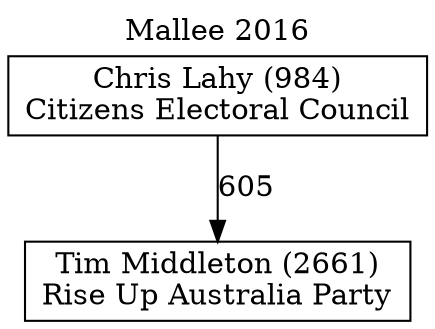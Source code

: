 // House preference flow
digraph "Tim Middleton (2661)_Mallee_2016" {
	graph [label="Mallee 2016" labelloc=t mclimit=10]
	node [shape=box]
	"Tim Middleton (2661)" [label="Tim Middleton (2661)
Rise Up Australia Party"]
	"Chris Lahy (984)" [label="Chris Lahy (984)
Citizens Electoral Council"]
	"Chris Lahy (984)" -> "Tim Middleton (2661)" [label=605]
}
